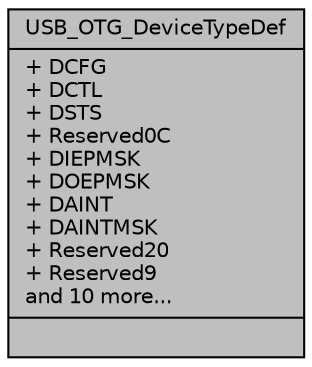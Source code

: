 digraph "USB_OTG_DeviceTypeDef"
{
  edge [fontname="Helvetica",fontsize="10",labelfontname="Helvetica",labelfontsize="10"];
  node [fontname="Helvetica",fontsize="10",shape=record];
  Node1 [label="{USB_OTG_DeviceTypeDef\n|+ DCFG\l+ DCTL\l+ DSTS\l+ Reserved0C\l+ DIEPMSK\l+ DOEPMSK\l+ DAINT\l+ DAINTMSK\l+ Reserved20\l+ Reserved9\land 10 more...\l|}",height=0.2,width=0.4,color="black", fillcolor="grey75", style="filled", fontcolor="black"];
}
